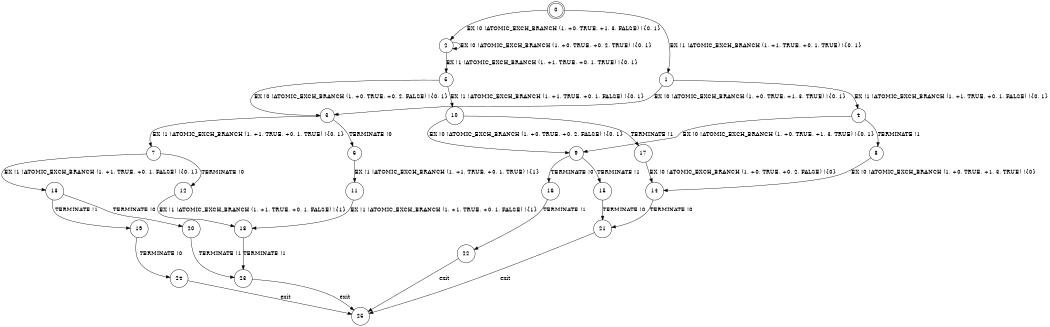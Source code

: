 digraph BCG {
size = "7, 10.5";
center = TRUE;
node [shape = circle];
0 [peripheries = 2];
0 -> 1 [label = "EX !1 !ATOMIC_EXCH_BRANCH (1, +1, TRUE, +0, 1, TRUE) !{0, 1}"];
0 -> 2 [label = "EX !0 !ATOMIC_EXCH_BRANCH (1, +0, TRUE, +1, 3, FALSE) !{0, 1}"];
1 -> 3 [label = "EX !0 !ATOMIC_EXCH_BRANCH (1, +0, TRUE, +1, 3, TRUE) !{0, 1}"];
1 -> 4 [label = "EX !1 !ATOMIC_EXCH_BRANCH (1, +1, TRUE, +0, 1, FALSE) !{0, 1}"];
2 -> 5 [label = "EX !1 !ATOMIC_EXCH_BRANCH (1, +1, TRUE, +0, 1, TRUE) !{0, 1}"];
2 -> 2 [label = "EX !0 !ATOMIC_EXCH_BRANCH (1, +0, TRUE, +0, 2, TRUE) !{0, 1}"];
3 -> 6 [label = "TERMINATE !0"];
3 -> 7 [label = "EX !1 !ATOMIC_EXCH_BRANCH (1, +1, TRUE, +0, 1, TRUE) !{0, 1}"];
4 -> 8 [label = "TERMINATE !1"];
4 -> 9 [label = "EX !0 !ATOMIC_EXCH_BRANCH (1, +0, TRUE, +1, 3, TRUE) !{0, 1}"];
5 -> 10 [label = "EX !1 !ATOMIC_EXCH_BRANCH (1, +1, TRUE, +0, 1, FALSE) !{0, 1}"];
5 -> 3 [label = "EX !0 !ATOMIC_EXCH_BRANCH (1, +0, TRUE, +0, 2, FALSE) !{0, 1}"];
6 -> 11 [label = "EX !1 !ATOMIC_EXCH_BRANCH (1, +1, TRUE, +0, 1, TRUE) !{1}"];
7 -> 12 [label = "TERMINATE !0"];
7 -> 13 [label = "EX !1 !ATOMIC_EXCH_BRANCH (1, +1, TRUE, +0, 1, FALSE) !{0, 1}"];
8 -> 14 [label = "EX !0 !ATOMIC_EXCH_BRANCH (1, +0, TRUE, +1, 3, TRUE) !{0}"];
9 -> 15 [label = "TERMINATE !1"];
9 -> 16 [label = "TERMINATE !0"];
10 -> 17 [label = "TERMINATE !1"];
10 -> 9 [label = "EX !0 !ATOMIC_EXCH_BRANCH (1, +0, TRUE, +0, 2, FALSE) !{0, 1}"];
11 -> 18 [label = "EX !1 !ATOMIC_EXCH_BRANCH (1, +1, TRUE, +0, 1, FALSE) !{1}"];
12 -> 18 [label = "EX !1 !ATOMIC_EXCH_BRANCH (1, +1, TRUE, +0, 1, FALSE) !{1}"];
13 -> 19 [label = "TERMINATE !1"];
13 -> 20 [label = "TERMINATE !0"];
14 -> 21 [label = "TERMINATE !0"];
15 -> 21 [label = "TERMINATE !0"];
16 -> 22 [label = "TERMINATE !1"];
17 -> 14 [label = "EX !0 !ATOMIC_EXCH_BRANCH (1, +0, TRUE, +0, 2, FALSE) !{0}"];
18 -> 23 [label = "TERMINATE !1"];
19 -> 24 [label = "TERMINATE !0"];
20 -> 23 [label = "TERMINATE !1"];
21 -> 25 [label = "exit"];
22 -> 25 [label = "exit"];
23 -> 25 [label = "exit"];
24 -> 25 [label = "exit"];
}
